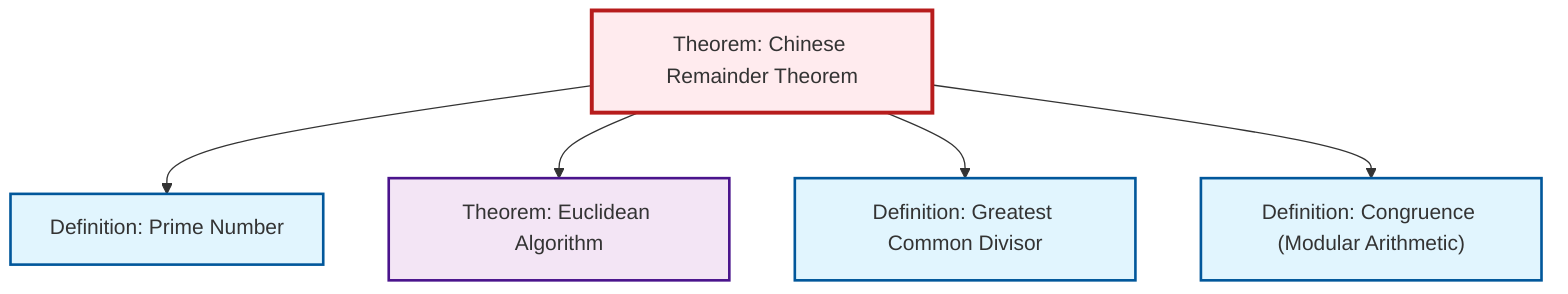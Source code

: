 graph TD
    classDef definition fill:#e1f5fe,stroke:#01579b,stroke-width:2px
    classDef theorem fill:#f3e5f5,stroke:#4a148c,stroke-width:2px
    classDef axiom fill:#fff3e0,stroke:#e65100,stroke-width:2px
    classDef example fill:#e8f5e9,stroke:#1b5e20,stroke-width:2px
    classDef current fill:#ffebee,stroke:#b71c1c,stroke-width:3px
    thm-euclidean-algorithm["Theorem: Euclidean Algorithm"]:::theorem
    thm-chinese-remainder["Theorem: Chinese Remainder Theorem"]:::theorem
    def-prime["Definition: Prime Number"]:::definition
    def-gcd["Definition: Greatest Common Divisor"]:::definition
    def-congruence["Definition: Congruence (Modular Arithmetic)"]:::definition
    thm-chinese-remainder --> def-prime
    thm-chinese-remainder --> thm-euclidean-algorithm
    thm-chinese-remainder --> def-gcd
    thm-chinese-remainder --> def-congruence
    class thm-chinese-remainder current